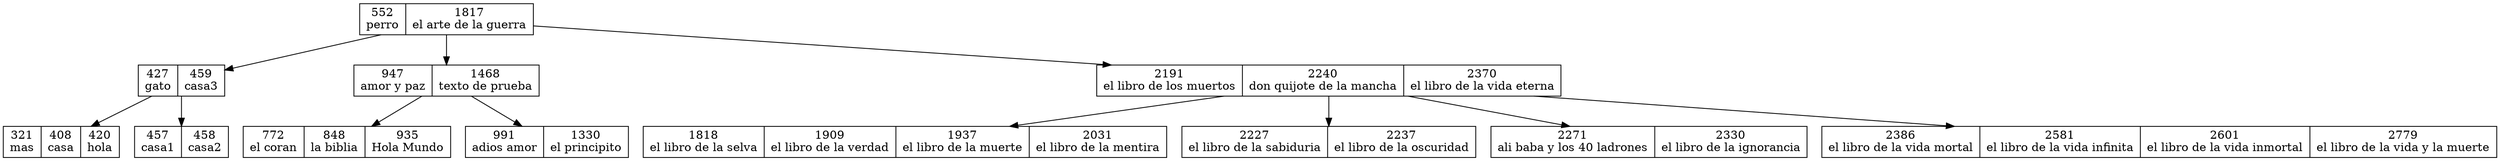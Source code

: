 digraph G {
 node [shape=record]node552 [label="552\nperro|1817\nel arte de la guerra"];
node552->node427
node427 [label="427\ngato|459\ncasa3"];
node427->node321
node321 [label="321\nmas|408\ncasa|420\nhola"];
node427->node457
node457 [label="457\ncasa1|458\ncasa2"];
node552->node947
node947 [label="947\namor y paz|1468\ntexto de prueba"];
node947->node772
node772 [label="772\nel coran|848\nla biblia|935\nHola Mundo"];
node947->node991
node991 [label="991\nadios amor|1330\nel principito"];
node552->node2191
node2191 [label="2191\nel libro de los muertos|2240\ndon quijote de la mancha|2370\nel libro de la vida eterna"];
node2191->node1818
node1818 [label="1818\nel libro de la selva|1909\nel libro de la verdad|1937\nel libro de la muerte|2031\nel libro de la mentira"];
node2191->node2227
node2227 [label="2227\nel libro de la sabiduria|2237\nel libro de la oscuridad"];
node2191->node2271
node2271 [label="2271\nali baba y los 40 ladrones|2330\nel libro de la ignorancia"];
node2191->node2386
node2386 [label="2386\nel libro de la vida mortal|2581\nel libro de la vida infinita|2601\nel libro de la vida inmortal|2779\nel libro de la vida y la muerte"];
}